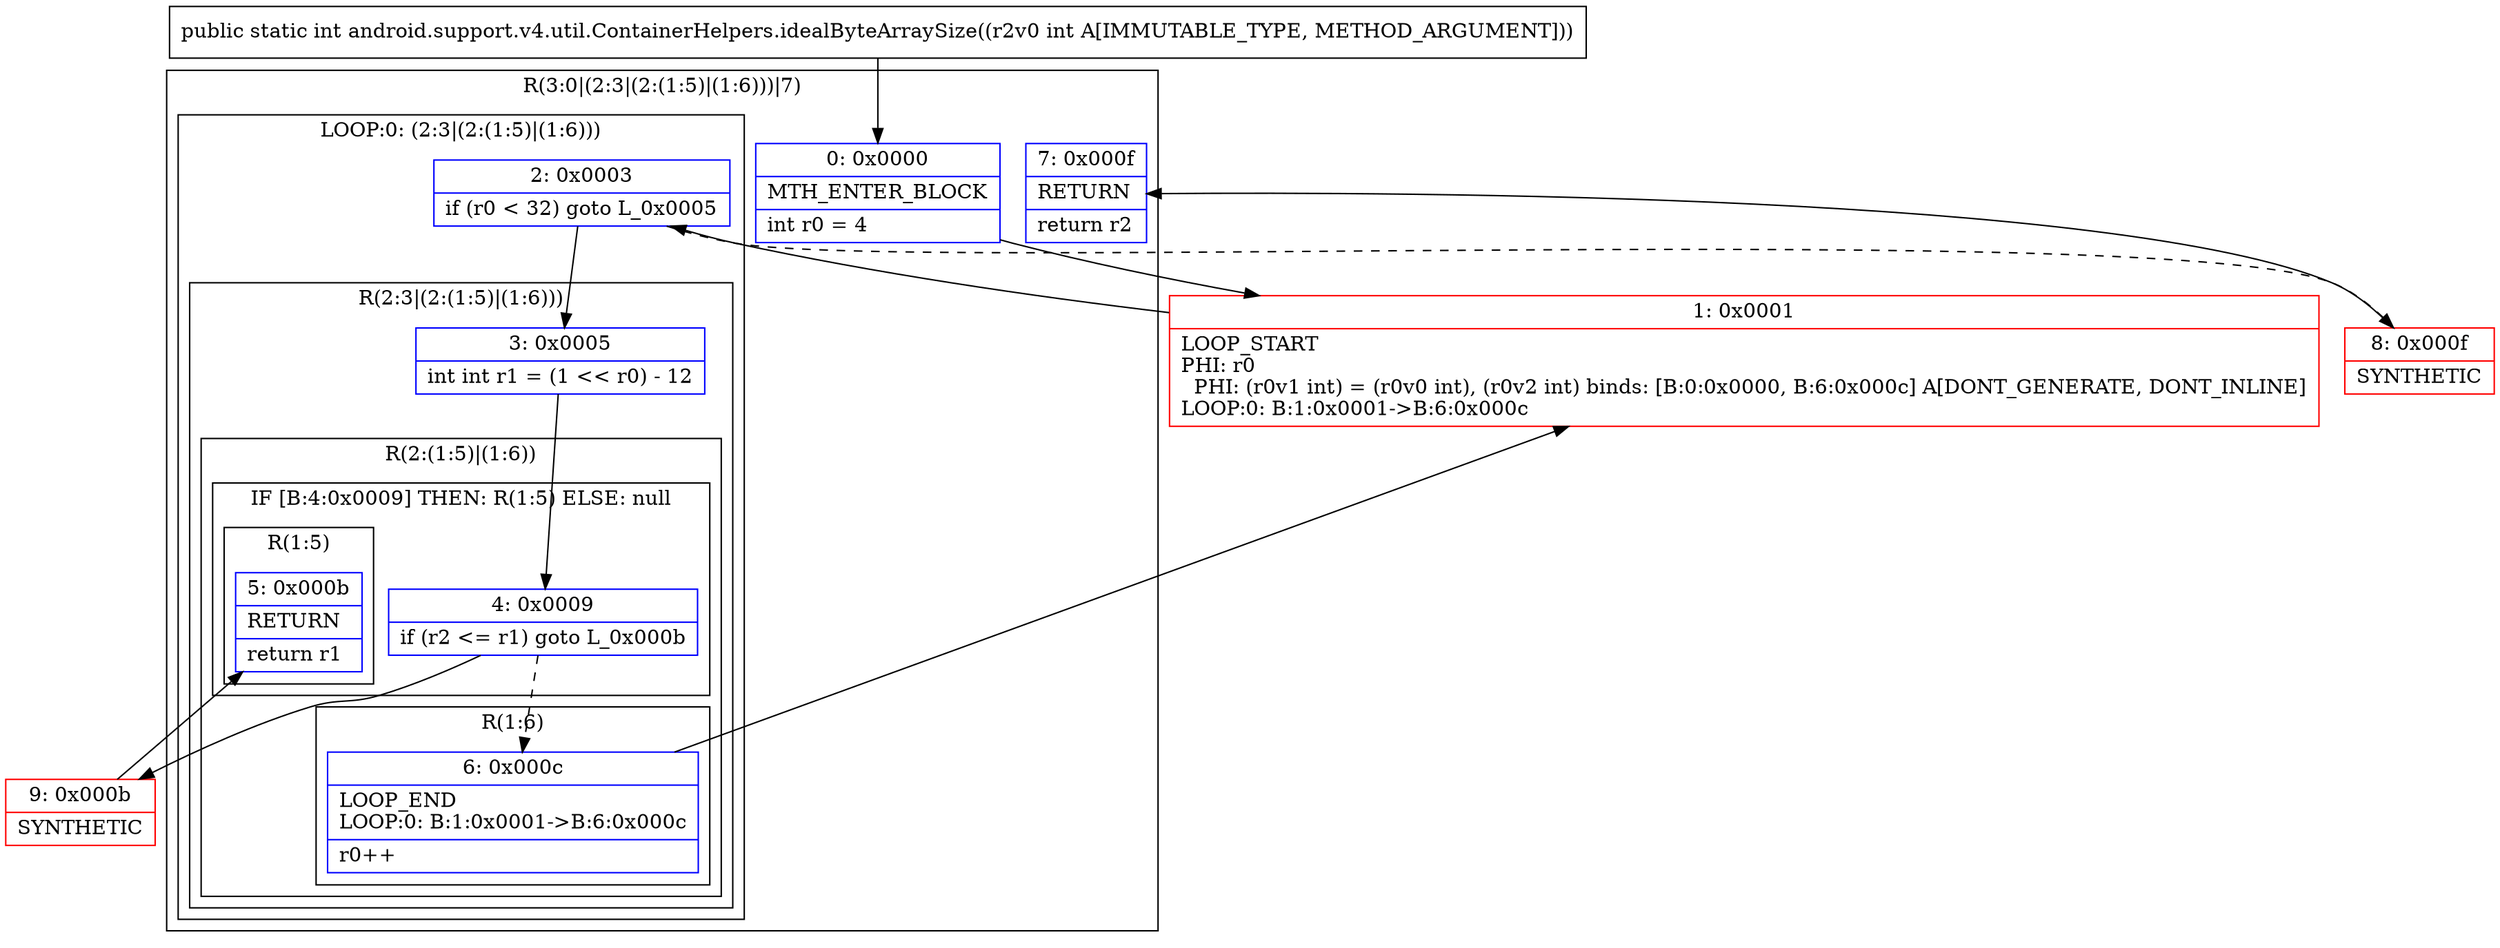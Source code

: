 digraph "CFG forandroid.support.v4.util.ContainerHelpers.idealByteArraySize(I)I" {
subgraph cluster_Region_568888176 {
label = "R(3:0|(2:3|(2:(1:5)|(1:6)))|7)";
node [shape=record,color=blue];
Node_0 [shape=record,label="{0\:\ 0x0000|MTH_ENTER_BLOCK\l|int r0 = 4\l}"];
subgraph cluster_LoopRegion_1655729432 {
label = "LOOP:0: (2:3|(2:(1:5)|(1:6)))";
node [shape=record,color=blue];
Node_2 [shape=record,label="{2\:\ 0x0003|if (r0 \< 32) goto L_0x0005\l}"];
subgraph cluster_Region_1353402946 {
label = "R(2:3|(2:(1:5)|(1:6)))";
node [shape=record,color=blue];
Node_3 [shape=record,label="{3\:\ 0x0005|int int r1 = (1 \<\< r0) \- 12\l}"];
subgraph cluster_Region_366949807 {
label = "R(2:(1:5)|(1:6))";
node [shape=record,color=blue];
subgraph cluster_IfRegion_905832492 {
label = "IF [B:4:0x0009] THEN: R(1:5) ELSE: null";
node [shape=record,color=blue];
Node_4 [shape=record,label="{4\:\ 0x0009|if (r2 \<= r1) goto L_0x000b\l}"];
subgraph cluster_Region_1422170918 {
label = "R(1:5)";
node [shape=record,color=blue];
Node_5 [shape=record,label="{5\:\ 0x000b|RETURN\l|return r1\l}"];
}
}
subgraph cluster_Region_222092173 {
label = "R(1:6)";
node [shape=record,color=blue];
Node_6 [shape=record,label="{6\:\ 0x000c|LOOP_END\lLOOP:0: B:1:0x0001\-\>B:6:0x000c\l|r0++\l}"];
}
}
}
}
Node_7 [shape=record,label="{7\:\ 0x000f|RETURN\l|return r2\l}"];
}
Node_1 [shape=record,color=red,label="{1\:\ 0x0001|LOOP_START\lPHI: r0 \l  PHI: (r0v1 int) = (r0v0 int), (r0v2 int) binds: [B:0:0x0000, B:6:0x000c] A[DONT_GENERATE, DONT_INLINE]\lLOOP:0: B:1:0x0001\-\>B:6:0x000c\l}"];
Node_8 [shape=record,color=red,label="{8\:\ 0x000f|SYNTHETIC\l}"];
Node_9 [shape=record,color=red,label="{9\:\ 0x000b|SYNTHETIC\l}"];
MethodNode[shape=record,label="{public static int android.support.v4.util.ContainerHelpers.idealByteArraySize((r2v0 int A[IMMUTABLE_TYPE, METHOD_ARGUMENT])) }"];
MethodNode -> Node_0;
Node_0 -> Node_1;
Node_2 -> Node_3;
Node_2 -> Node_8[style=dashed];
Node_3 -> Node_4;
Node_4 -> Node_6[style=dashed];
Node_4 -> Node_9;
Node_6 -> Node_1;
Node_1 -> Node_2;
Node_8 -> Node_7;
Node_9 -> Node_5;
}

